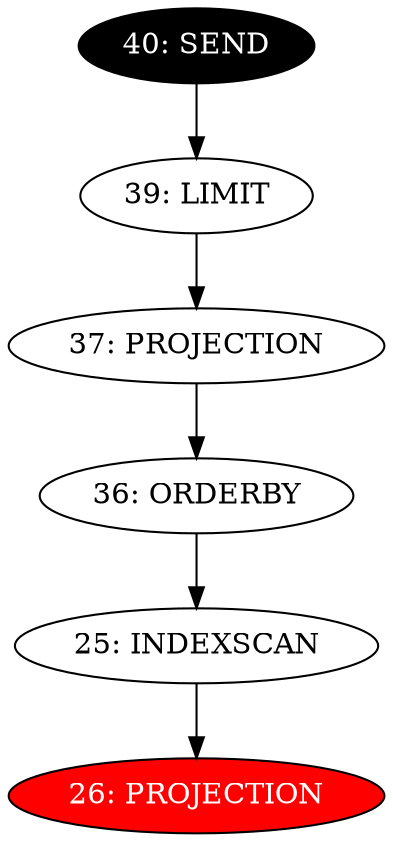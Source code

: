 digraph name {
25 [label="25: INDEXSCAN" ];
25 -> 26;
26 [label="26: PROJECTION" fontcolor="white" style="filled" fillcolor="red"];
36 [label="36: ORDERBY" ];
36 -> 25;
37 [label="37: PROJECTION" ];
37 -> 36;
39 [label="39: LIMIT" ];
39 -> 37;
40 [label="40: SEND" fontcolor="white" style="filled" fillcolor="black"];
40 -> 39;

}

